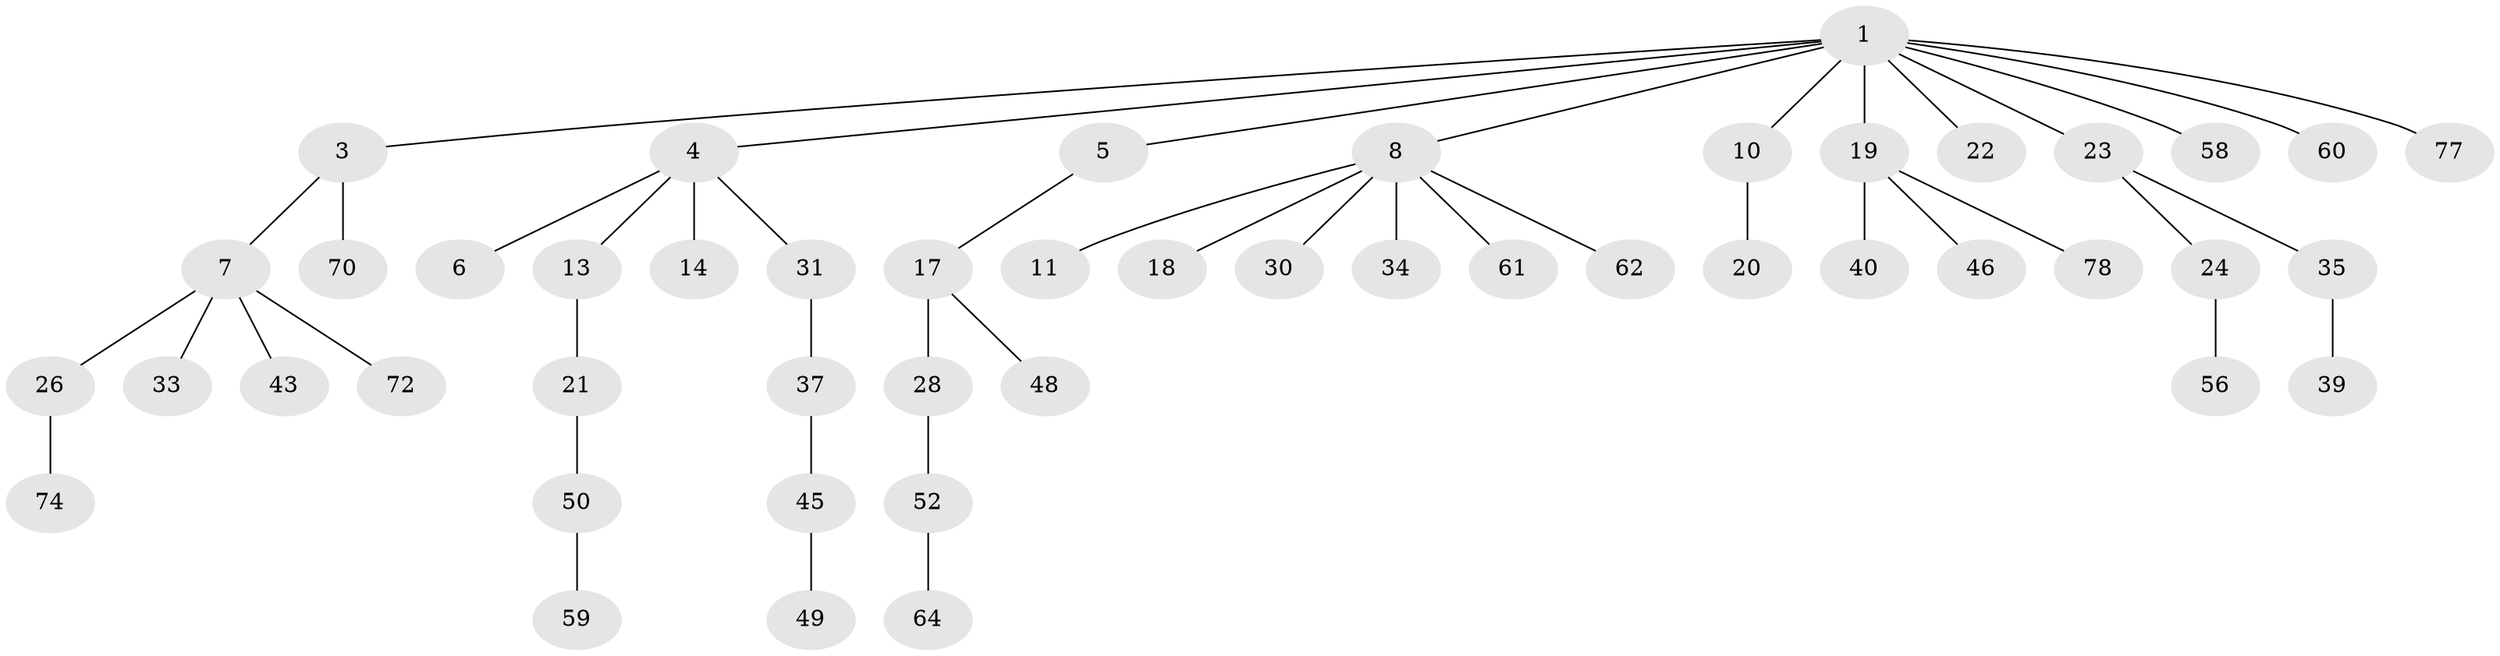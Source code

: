 // original degree distribution, {8: 0.025, 5: 0.025, 4: 0.0875, 2: 0.2875, 1: 0.5, 3: 0.075}
// Generated by graph-tools (version 1.1) at 2025/19/03/04/25 18:19:25]
// undirected, 48 vertices, 47 edges
graph export_dot {
graph [start="1"]
  node [color=gray90,style=filled];
  1 [super="+2"];
  3 [super="+41"];
  4;
  5;
  6 [super="+68"];
  7 [super="+12"];
  8 [super="+47+9+57+15+53"];
  10 [super="+29"];
  11;
  13;
  14;
  17 [super="+36+27"];
  18;
  19;
  20;
  21;
  22 [super="+42"];
  23 [super="+51"];
  24 [super="+25+32+38"];
  26;
  28;
  30;
  31;
  33;
  34 [super="+66"];
  35;
  37;
  39;
  40 [super="+69"];
  43 [super="+44+67"];
  45;
  46;
  48;
  49;
  50;
  52 [super="+54"];
  56 [super="+63"];
  58;
  59;
  60;
  61;
  62;
  64 [super="+79+80"];
  70;
  72;
  74;
  77;
  78;
  1 -- 3;
  1 -- 4;
  1 -- 5;
  1 -- 10;
  1 -- 22;
  1 -- 58;
  1 -- 60;
  1 -- 19;
  1 -- 23;
  1 -- 8;
  1 -- 77;
  3 -- 7;
  3 -- 70;
  4 -- 6;
  4 -- 13;
  4 -- 14;
  4 -- 31;
  5 -- 17;
  7 -- 26;
  7 -- 72;
  7 -- 33;
  7 -- 43;
  8 -- 11;
  8 -- 30;
  8 -- 61;
  8 -- 62;
  8 -- 18;
  8 -- 34;
  10 -- 20;
  13 -- 21;
  17 -- 28;
  17 -- 48;
  19 -- 40;
  19 -- 46;
  19 -- 78;
  21 -- 50;
  23 -- 24;
  23 -- 35;
  24 -- 56;
  26 -- 74;
  28 -- 52;
  31 -- 37;
  35 -- 39;
  37 -- 45;
  45 -- 49;
  50 -- 59;
  52 -- 64;
}
